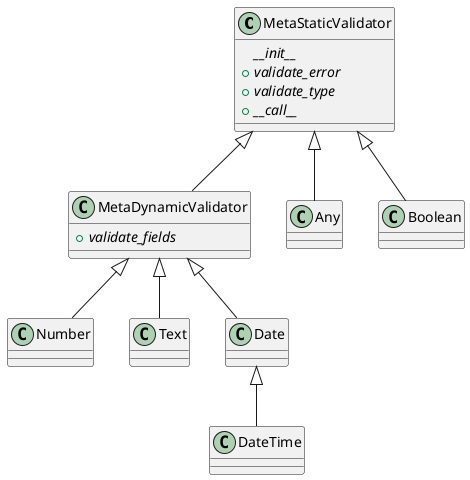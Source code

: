 @startuml
class MetaStaticValidator {
  {abstract} __init__
  + {abstract} validate_error
  + {abstract} validate_type
  + {abstract} __call__
}

class MetaDynamicValidator {
  + {abstract} validate_fields
}


MetaStaticValidator	<|-- MetaDynamicValidator
MetaStaticValidator	<|-- Any
MetaStaticValidator	<|-- Boolean
MetaDynamicValidator <|-- Number
MetaDynamicValidator <|-- Text
MetaDynamicValidator <|-- Date
Date <|-- DateTime
@enduml
